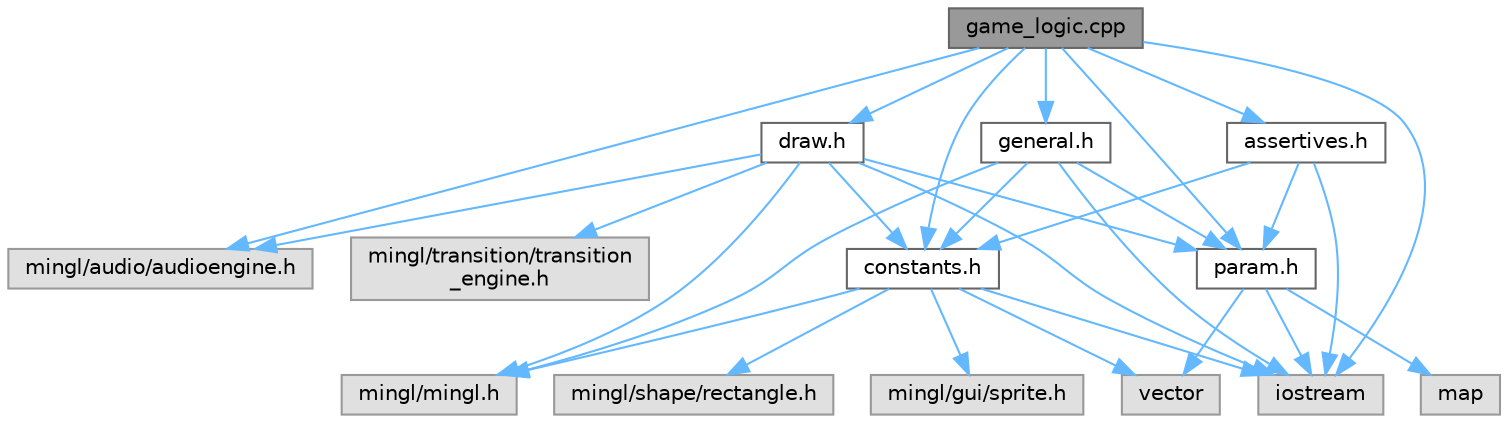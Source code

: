 digraph "game_logic.cpp"
{
 // LATEX_PDF_SIZE
  bgcolor="transparent";
  edge [fontname=Helvetica,fontsize=10,labelfontname=Helvetica,labelfontsize=10];
  node [fontname=Helvetica,fontsize=10,shape=box,height=0.2,width=0.4];
  Node1 [label="game_logic.cpp",height=0.2,width=0.4,color="gray40", fillcolor="grey60", style="filled", fontcolor="black",tooltip="gameplay functions"];
  Node1 -> Node2 [color="steelblue1",style="solid"];
  Node2 [label="mingl/audio/audioengine.h",height=0.2,width=0.4,color="grey60", fillcolor="#E0E0E0", style="filled",tooltip=" "];
  Node1 -> Node3 [color="steelblue1",style="solid"];
  Node3 [label="constants.h",height=0.2,width=0.4,color="grey40", fillcolor="white", style="filled",URL="$constants_8h.html",tooltip="contains struct and constants value"];
  Node3 -> Node4 [color="steelblue1",style="solid"];
  Node4 [label="mingl/mingl.h",height=0.2,width=0.4,color="grey60", fillcolor="#E0E0E0", style="filled",tooltip=" "];
  Node3 -> Node5 [color="steelblue1",style="solid"];
  Node5 [label="mingl/shape/rectangle.h",height=0.2,width=0.4,color="grey60", fillcolor="#E0E0E0", style="filled",tooltip=" "];
  Node3 -> Node6 [color="steelblue1",style="solid"];
  Node6 [label="mingl/gui/sprite.h",height=0.2,width=0.4,color="grey60", fillcolor="#E0E0E0", style="filled",tooltip=" "];
  Node3 -> Node7 [color="steelblue1",style="solid"];
  Node7 [label="vector",height=0.2,width=0.4,color="grey60", fillcolor="#E0E0E0", style="filled",tooltip=" "];
  Node3 -> Node8 [color="steelblue1",style="solid"];
  Node8 [label="iostream",height=0.2,width=0.4,color="grey60", fillcolor="#E0E0E0", style="filled",tooltip=" "];
  Node1 -> Node9 [color="steelblue1",style="solid"];
  Node9 [label="param.h",height=0.2,width=0.4,color="grey40", fillcolor="white", style="filled",URL="$param_8h.html",tooltip="functions used to load and init settings"];
  Node9 -> Node8 [color="steelblue1",style="solid"];
  Node9 -> Node10 [color="steelblue1",style="solid"];
  Node10 [label="map",height=0.2,width=0.4,color="grey60", fillcolor="#E0E0E0", style="filled",tooltip=" "];
  Node9 -> Node7 [color="steelblue1",style="solid"];
  Node1 -> Node11 [color="steelblue1",style="solid"];
  Node11 [label="assertives.h",height=0.2,width=0.4,color="grey40", fillcolor="white", style="filled",URL="$assertives_8h.html",tooltip="all \"is\" functions"];
  Node11 -> Node3 [color="steelblue1",style="solid"];
  Node11 -> Node9 [color="steelblue1",style="solid"];
  Node11 -> Node8 [color="steelblue1",style="solid"];
  Node1 -> Node12 [color="steelblue1",style="solid"];
  Node12 [label="general.h",height=0.2,width=0.4,color="grey40", fillcolor="white", style="filled",URL="$general_8h.html",tooltip="general functions"];
  Node12 -> Node4 [color="steelblue1",style="solid"];
  Node12 -> Node9 [color="steelblue1",style="solid"];
  Node12 -> Node3 [color="steelblue1",style="solid"];
  Node12 -> Node8 [color="steelblue1",style="solid"];
  Node1 -> Node13 [color="steelblue1",style="solid"];
  Node13 [label="draw.h",height=0.2,width=0.4,color="grey40", fillcolor="white", style="filled",URL="$draw_8h.html",tooltip="functions used to draw and played sounds/musics"];
  Node13 -> Node4 [color="steelblue1",style="solid"];
  Node13 -> Node2 [color="steelblue1",style="solid"];
  Node13 -> Node14 [color="steelblue1",style="solid"];
  Node14 [label="mingl/transition/transition\l_engine.h",height=0.2,width=0.4,color="grey60", fillcolor="#E0E0E0", style="filled",tooltip=" "];
  Node13 -> Node3 [color="steelblue1",style="solid"];
  Node13 -> Node9 [color="steelblue1",style="solid"];
  Node13 -> Node8 [color="steelblue1",style="solid"];
  Node1 -> Node8 [color="steelblue1",style="solid"];
}
